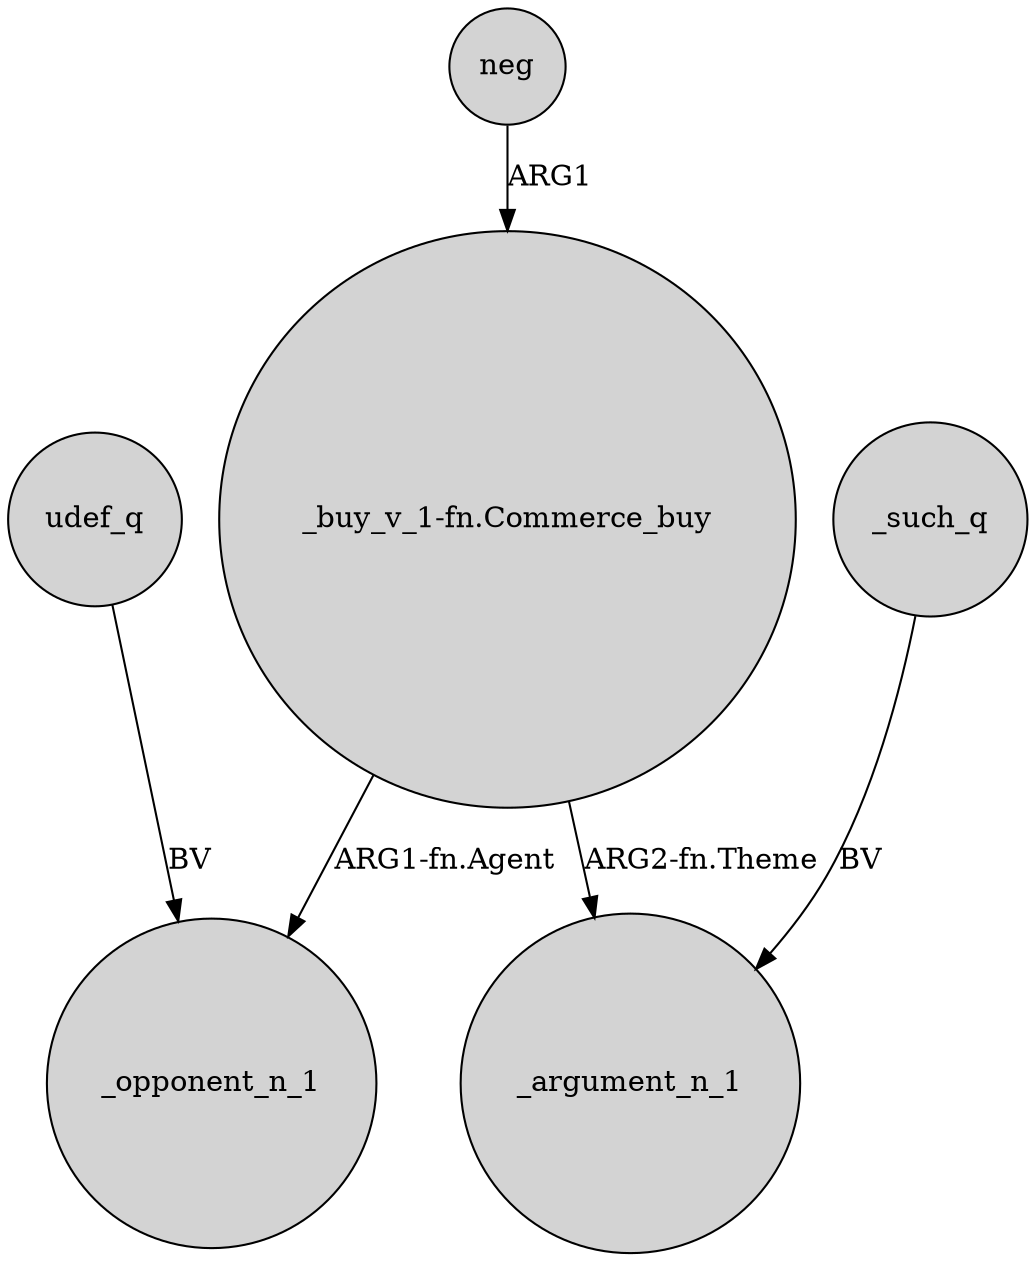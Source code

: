 digraph {
	node [shape=circle style=filled]
	udef_q -> _opponent_n_1 [label=BV]
	"_buy_v_1-fn.Commerce_buy" -> _opponent_n_1 [label="ARG1-fn.Agent"]
	neg -> "_buy_v_1-fn.Commerce_buy" [label=ARG1]
	"_buy_v_1-fn.Commerce_buy" -> _argument_n_1 [label="ARG2-fn.Theme"]
	_such_q -> _argument_n_1 [label=BV]
}
